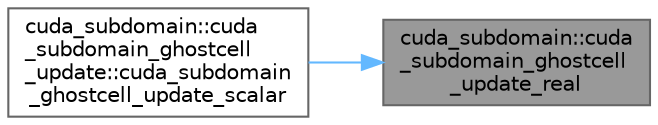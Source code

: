 digraph "cuda_subdomain::cuda_subdomain_ghostcell_update_real"
{
 // LATEX_PDF_SIZE
  bgcolor="transparent";
  edge [fontname=Helvetica,fontsize=10,labelfontname=Helvetica,labelfontsize=10];
  node [fontname=Helvetica,fontsize=10,shape=box,height=0.2,width=0.4];
  rankdir="RL";
  Node1 [id="Node000001",label="cuda_subdomain::cuda\l_subdomain_ghostcell\l_update_real",height=0.2,width=0.4,color="gray40", fillcolor="grey60", style="filled", fontcolor="black",tooltip=" "];
  Node1 -> Node2 [id="edge1_Node000001_Node000002",dir="back",color="steelblue1",style="solid",tooltip=" "];
  Node2 [id="Node000002",label="cuda_subdomain::cuda\l_subdomain_ghostcell\l_update::cuda_subdomain\l_ghostcell_update_scalar",height=0.2,width=0.4,color="grey40", fillcolor="white", style="filled",URL="$interfacecuda__subdomain_1_1cuda__subdomain__ghostcell__update.html#a1caa1d979ad5664818cd8818d0a5424d",tooltip=" "];
}

